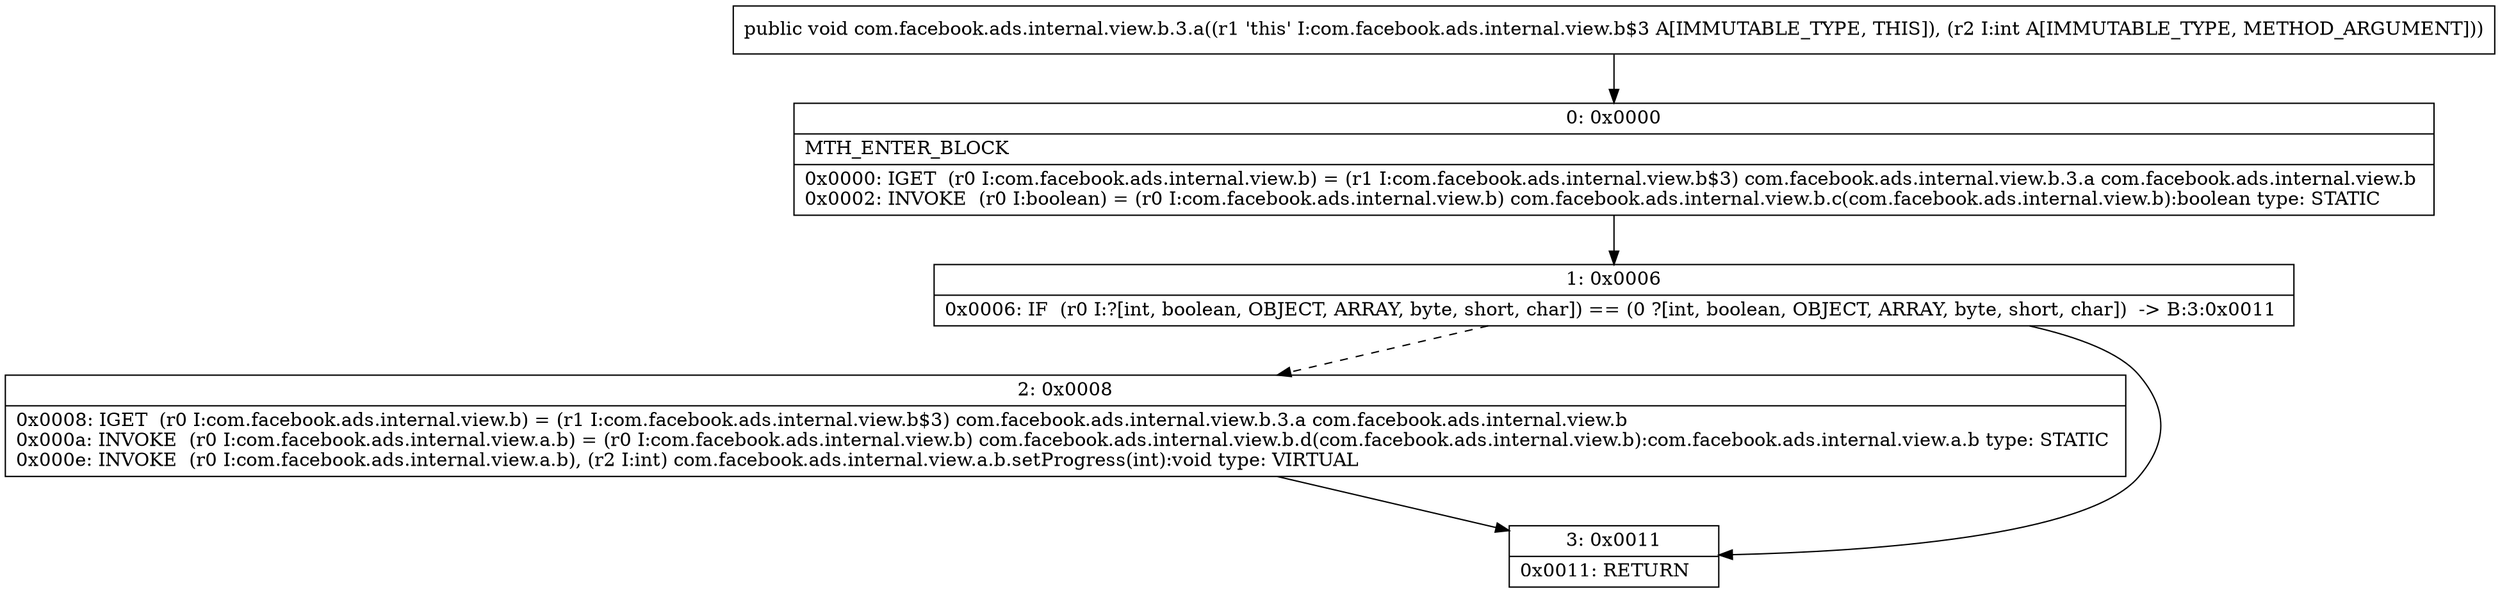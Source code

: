 digraph "CFG forcom.facebook.ads.internal.view.b.3.a(I)V" {
Node_0 [shape=record,label="{0\:\ 0x0000|MTH_ENTER_BLOCK\l|0x0000: IGET  (r0 I:com.facebook.ads.internal.view.b) = (r1 I:com.facebook.ads.internal.view.b$3) com.facebook.ads.internal.view.b.3.a com.facebook.ads.internal.view.b \l0x0002: INVOKE  (r0 I:boolean) = (r0 I:com.facebook.ads.internal.view.b) com.facebook.ads.internal.view.b.c(com.facebook.ads.internal.view.b):boolean type: STATIC \l}"];
Node_1 [shape=record,label="{1\:\ 0x0006|0x0006: IF  (r0 I:?[int, boolean, OBJECT, ARRAY, byte, short, char]) == (0 ?[int, boolean, OBJECT, ARRAY, byte, short, char])  \-\> B:3:0x0011 \l}"];
Node_2 [shape=record,label="{2\:\ 0x0008|0x0008: IGET  (r0 I:com.facebook.ads.internal.view.b) = (r1 I:com.facebook.ads.internal.view.b$3) com.facebook.ads.internal.view.b.3.a com.facebook.ads.internal.view.b \l0x000a: INVOKE  (r0 I:com.facebook.ads.internal.view.a.b) = (r0 I:com.facebook.ads.internal.view.b) com.facebook.ads.internal.view.b.d(com.facebook.ads.internal.view.b):com.facebook.ads.internal.view.a.b type: STATIC \l0x000e: INVOKE  (r0 I:com.facebook.ads.internal.view.a.b), (r2 I:int) com.facebook.ads.internal.view.a.b.setProgress(int):void type: VIRTUAL \l}"];
Node_3 [shape=record,label="{3\:\ 0x0011|0x0011: RETURN   \l}"];
MethodNode[shape=record,label="{public void com.facebook.ads.internal.view.b.3.a((r1 'this' I:com.facebook.ads.internal.view.b$3 A[IMMUTABLE_TYPE, THIS]), (r2 I:int A[IMMUTABLE_TYPE, METHOD_ARGUMENT])) }"];
MethodNode -> Node_0;
Node_0 -> Node_1;
Node_1 -> Node_2[style=dashed];
Node_1 -> Node_3;
Node_2 -> Node_3;
}

